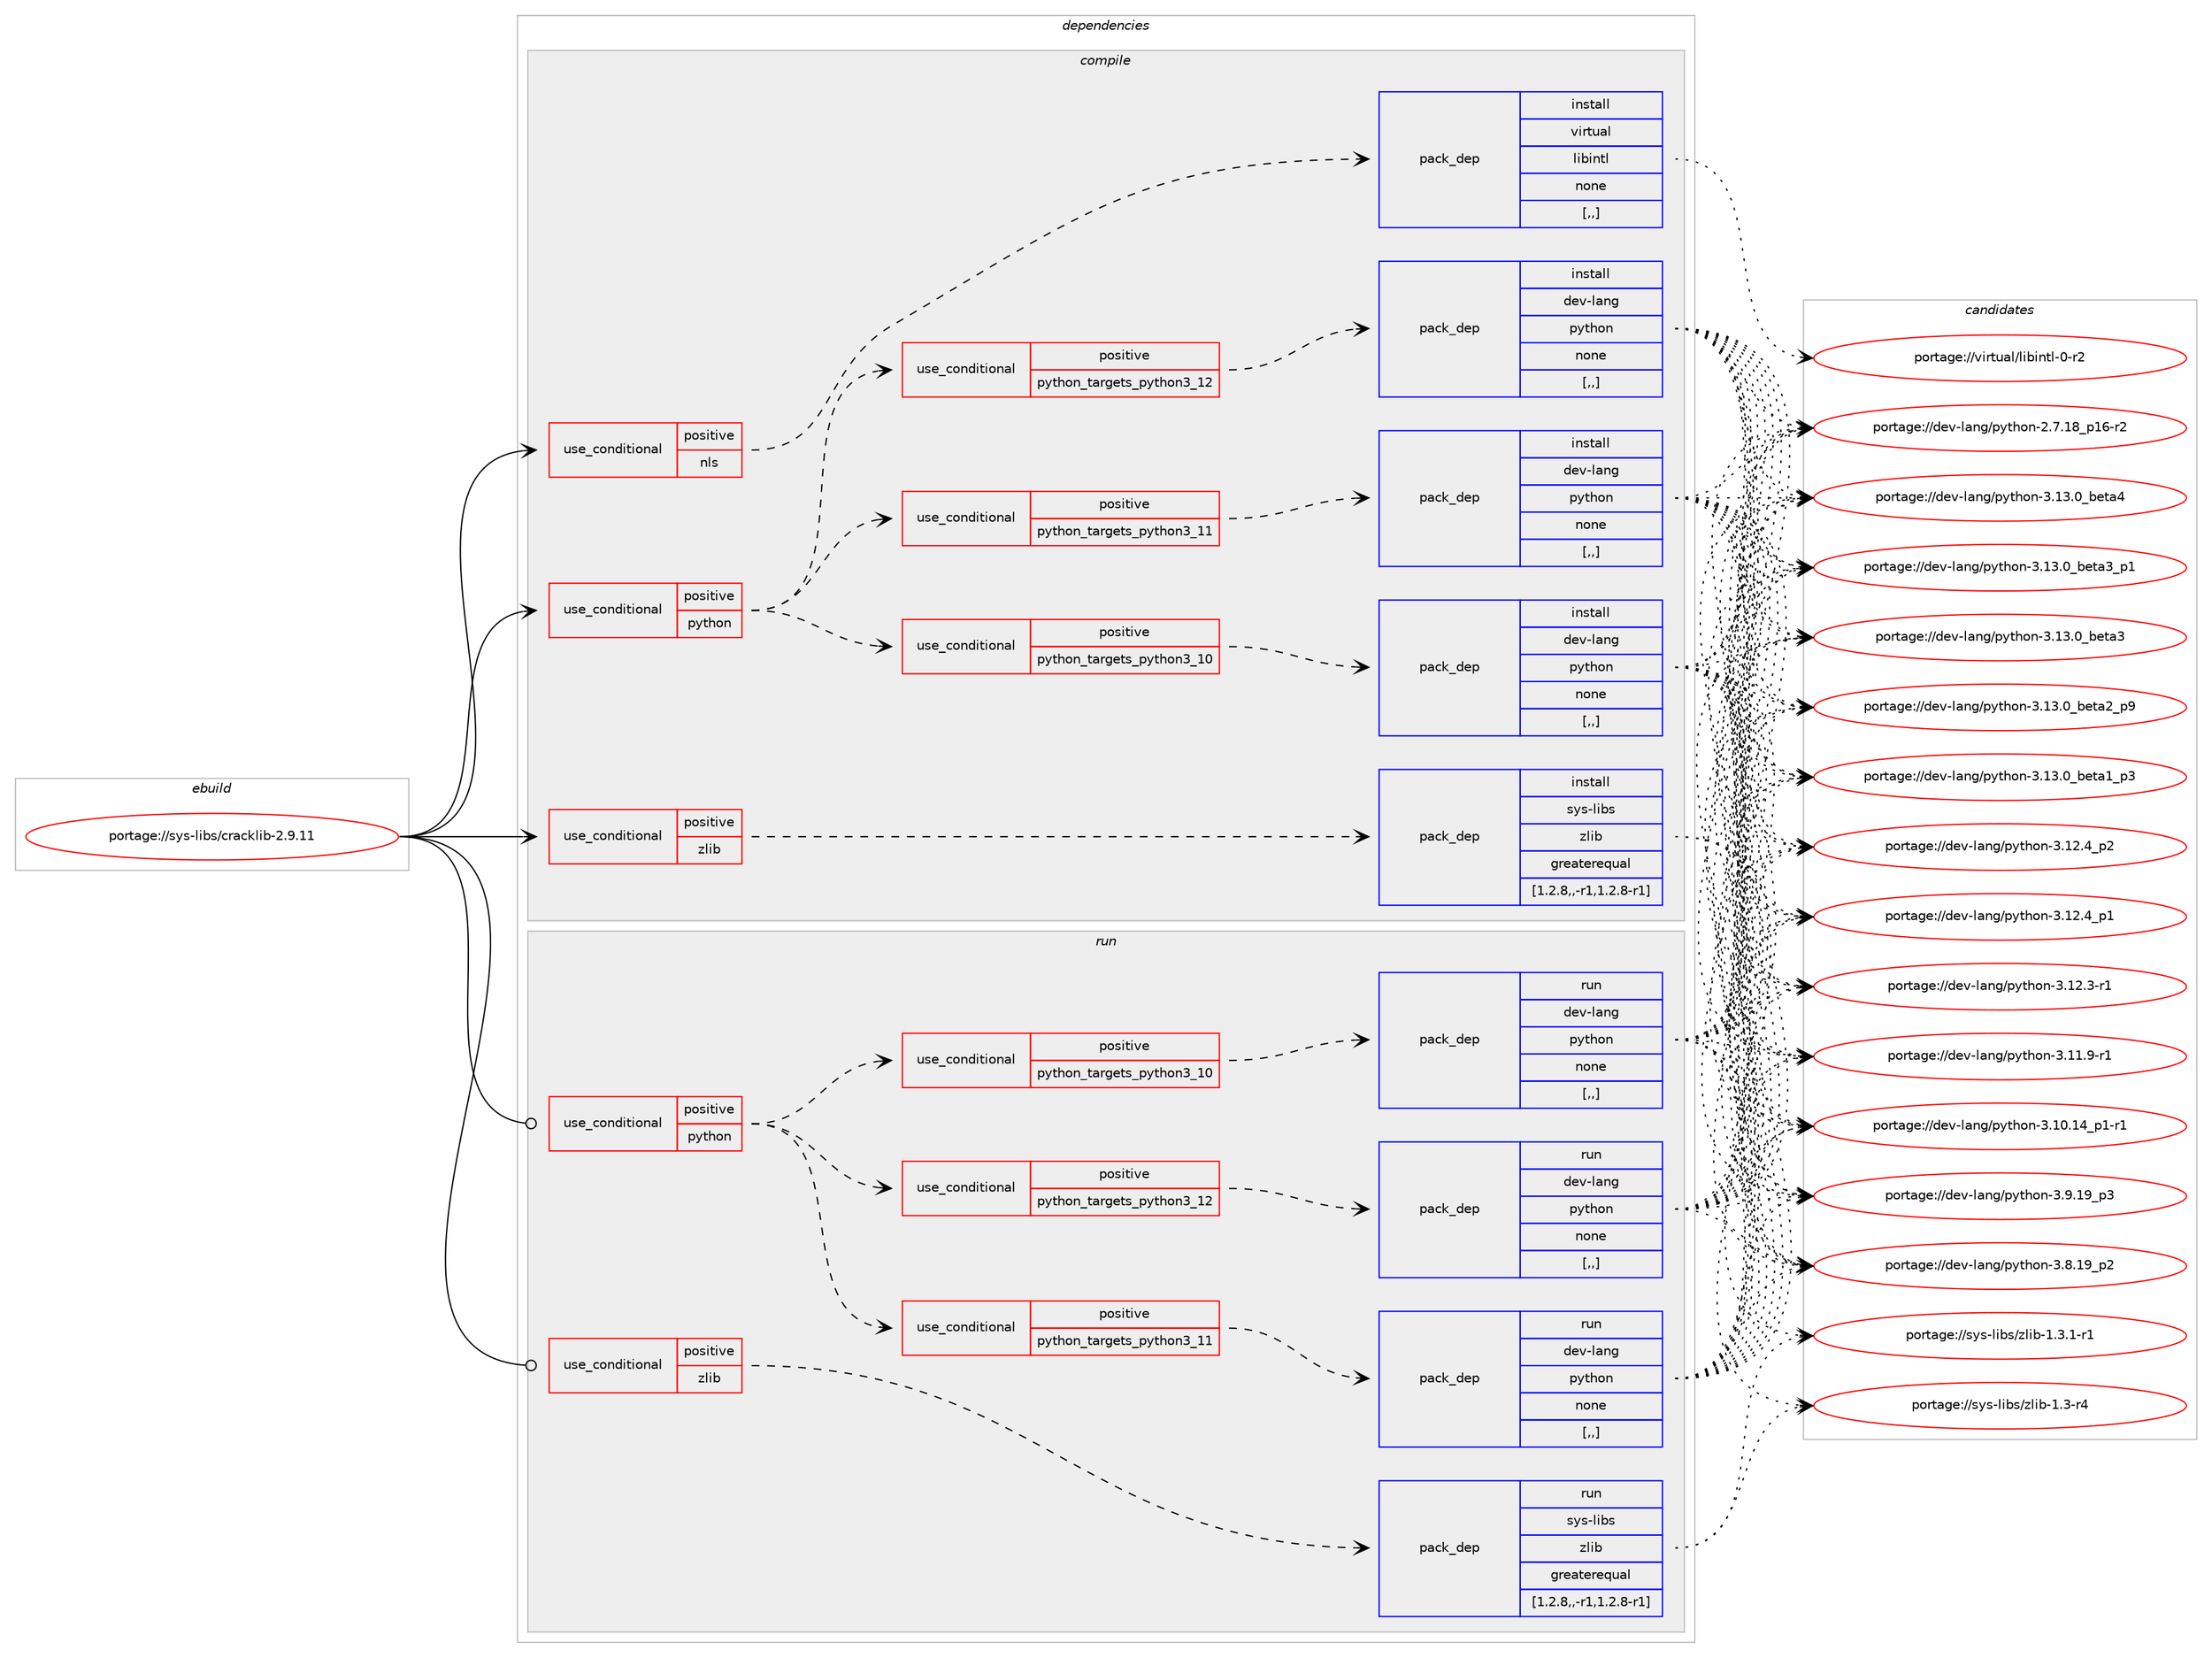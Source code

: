 digraph prolog {

# *************
# Graph options
# *************

newrank=true;
concentrate=true;
compound=true;
graph [rankdir=LR,fontname=Helvetica,fontsize=10,ranksep=1.5];#, ranksep=2.5, nodesep=0.2];
edge  [arrowhead=vee];
node  [fontname=Helvetica,fontsize=10];

# **********
# The ebuild
# **********

subgraph cluster_leftcol {
color=gray;
label=<<i>ebuild</i>>;
id [label="portage://sys-libs/cracklib-2.9.11", color=red, width=4, href="../sys-libs/cracklib-2.9.11.svg"];
}

# ****************
# The dependencies
# ****************

subgraph cluster_midcol {
color=gray;
label=<<i>dependencies</i>>;
subgraph cluster_compile {
fillcolor="#eeeeee";
style=filled;
label=<<i>compile</i>>;
subgraph cond116912 {
dependency439418 [label=<<TABLE BORDER="0" CELLBORDER="1" CELLSPACING="0" CELLPADDING="4"><TR><TD ROWSPAN="3" CELLPADDING="10">use_conditional</TD></TR><TR><TD>positive</TD></TR><TR><TD>nls</TD></TR></TABLE>>, shape=none, color=red];
subgraph pack319511 {
dependency439419 [label=<<TABLE BORDER="0" CELLBORDER="1" CELLSPACING="0" CELLPADDING="4" WIDTH="220"><TR><TD ROWSPAN="6" CELLPADDING="30">pack_dep</TD></TR><TR><TD WIDTH="110">install</TD></TR><TR><TD>virtual</TD></TR><TR><TD>libintl</TD></TR><TR><TD>none</TD></TR><TR><TD>[,,]</TD></TR></TABLE>>, shape=none, color=blue];
}
dependency439418:e -> dependency439419:w [weight=20,style="dashed",arrowhead="vee"];
}
id:e -> dependency439418:w [weight=20,style="solid",arrowhead="vee"];
subgraph cond116913 {
dependency439420 [label=<<TABLE BORDER="0" CELLBORDER="1" CELLSPACING="0" CELLPADDING="4"><TR><TD ROWSPAN="3" CELLPADDING="10">use_conditional</TD></TR><TR><TD>positive</TD></TR><TR><TD>python</TD></TR></TABLE>>, shape=none, color=red];
subgraph cond116914 {
dependency439421 [label=<<TABLE BORDER="0" CELLBORDER="1" CELLSPACING="0" CELLPADDING="4"><TR><TD ROWSPAN="3" CELLPADDING="10">use_conditional</TD></TR><TR><TD>positive</TD></TR><TR><TD>python_targets_python3_10</TD></TR></TABLE>>, shape=none, color=red];
subgraph pack319512 {
dependency439422 [label=<<TABLE BORDER="0" CELLBORDER="1" CELLSPACING="0" CELLPADDING="4" WIDTH="220"><TR><TD ROWSPAN="6" CELLPADDING="30">pack_dep</TD></TR><TR><TD WIDTH="110">install</TD></TR><TR><TD>dev-lang</TD></TR><TR><TD>python</TD></TR><TR><TD>none</TD></TR><TR><TD>[,,]</TD></TR></TABLE>>, shape=none, color=blue];
}
dependency439421:e -> dependency439422:w [weight=20,style="dashed",arrowhead="vee"];
}
dependency439420:e -> dependency439421:w [weight=20,style="dashed",arrowhead="vee"];
subgraph cond116915 {
dependency439423 [label=<<TABLE BORDER="0" CELLBORDER="1" CELLSPACING="0" CELLPADDING="4"><TR><TD ROWSPAN="3" CELLPADDING="10">use_conditional</TD></TR><TR><TD>positive</TD></TR><TR><TD>python_targets_python3_11</TD></TR></TABLE>>, shape=none, color=red];
subgraph pack319513 {
dependency439424 [label=<<TABLE BORDER="0" CELLBORDER="1" CELLSPACING="0" CELLPADDING="4" WIDTH="220"><TR><TD ROWSPAN="6" CELLPADDING="30">pack_dep</TD></TR><TR><TD WIDTH="110">install</TD></TR><TR><TD>dev-lang</TD></TR><TR><TD>python</TD></TR><TR><TD>none</TD></TR><TR><TD>[,,]</TD></TR></TABLE>>, shape=none, color=blue];
}
dependency439423:e -> dependency439424:w [weight=20,style="dashed",arrowhead="vee"];
}
dependency439420:e -> dependency439423:w [weight=20,style="dashed",arrowhead="vee"];
subgraph cond116916 {
dependency439425 [label=<<TABLE BORDER="0" CELLBORDER="1" CELLSPACING="0" CELLPADDING="4"><TR><TD ROWSPAN="3" CELLPADDING="10">use_conditional</TD></TR><TR><TD>positive</TD></TR><TR><TD>python_targets_python3_12</TD></TR></TABLE>>, shape=none, color=red];
subgraph pack319514 {
dependency439426 [label=<<TABLE BORDER="0" CELLBORDER="1" CELLSPACING="0" CELLPADDING="4" WIDTH="220"><TR><TD ROWSPAN="6" CELLPADDING="30">pack_dep</TD></TR><TR><TD WIDTH="110">install</TD></TR><TR><TD>dev-lang</TD></TR><TR><TD>python</TD></TR><TR><TD>none</TD></TR><TR><TD>[,,]</TD></TR></TABLE>>, shape=none, color=blue];
}
dependency439425:e -> dependency439426:w [weight=20,style="dashed",arrowhead="vee"];
}
dependency439420:e -> dependency439425:w [weight=20,style="dashed",arrowhead="vee"];
}
id:e -> dependency439420:w [weight=20,style="solid",arrowhead="vee"];
subgraph cond116917 {
dependency439427 [label=<<TABLE BORDER="0" CELLBORDER="1" CELLSPACING="0" CELLPADDING="4"><TR><TD ROWSPAN="3" CELLPADDING="10">use_conditional</TD></TR><TR><TD>positive</TD></TR><TR><TD>zlib</TD></TR></TABLE>>, shape=none, color=red];
subgraph pack319515 {
dependency439428 [label=<<TABLE BORDER="0" CELLBORDER="1" CELLSPACING="0" CELLPADDING="4" WIDTH="220"><TR><TD ROWSPAN="6" CELLPADDING="30">pack_dep</TD></TR><TR><TD WIDTH="110">install</TD></TR><TR><TD>sys-libs</TD></TR><TR><TD>zlib</TD></TR><TR><TD>greaterequal</TD></TR><TR><TD>[1.2.8,,-r1,1.2.8-r1]</TD></TR></TABLE>>, shape=none, color=blue];
}
dependency439427:e -> dependency439428:w [weight=20,style="dashed",arrowhead="vee"];
}
id:e -> dependency439427:w [weight=20,style="solid",arrowhead="vee"];
}
subgraph cluster_compileandrun {
fillcolor="#eeeeee";
style=filled;
label=<<i>compile and run</i>>;
}
subgraph cluster_run {
fillcolor="#eeeeee";
style=filled;
label=<<i>run</i>>;
subgraph cond116918 {
dependency439429 [label=<<TABLE BORDER="0" CELLBORDER="1" CELLSPACING="0" CELLPADDING="4"><TR><TD ROWSPAN="3" CELLPADDING="10">use_conditional</TD></TR><TR><TD>positive</TD></TR><TR><TD>python</TD></TR></TABLE>>, shape=none, color=red];
subgraph cond116919 {
dependency439430 [label=<<TABLE BORDER="0" CELLBORDER="1" CELLSPACING="0" CELLPADDING="4"><TR><TD ROWSPAN="3" CELLPADDING="10">use_conditional</TD></TR><TR><TD>positive</TD></TR><TR><TD>python_targets_python3_10</TD></TR></TABLE>>, shape=none, color=red];
subgraph pack319516 {
dependency439431 [label=<<TABLE BORDER="0" CELLBORDER="1" CELLSPACING="0" CELLPADDING="4" WIDTH="220"><TR><TD ROWSPAN="6" CELLPADDING="30">pack_dep</TD></TR><TR><TD WIDTH="110">run</TD></TR><TR><TD>dev-lang</TD></TR><TR><TD>python</TD></TR><TR><TD>none</TD></TR><TR><TD>[,,]</TD></TR></TABLE>>, shape=none, color=blue];
}
dependency439430:e -> dependency439431:w [weight=20,style="dashed",arrowhead="vee"];
}
dependency439429:e -> dependency439430:w [weight=20,style="dashed",arrowhead="vee"];
subgraph cond116920 {
dependency439432 [label=<<TABLE BORDER="0" CELLBORDER="1" CELLSPACING="0" CELLPADDING="4"><TR><TD ROWSPAN="3" CELLPADDING="10">use_conditional</TD></TR><TR><TD>positive</TD></TR><TR><TD>python_targets_python3_11</TD></TR></TABLE>>, shape=none, color=red];
subgraph pack319517 {
dependency439433 [label=<<TABLE BORDER="0" CELLBORDER="1" CELLSPACING="0" CELLPADDING="4" WIDTH="220"><TR><TD ROWSPAN="6" CELLPADDING="30">pack_dep</TD></TR><TR><TD WIDTH="110">run</TD></TR><TR><TD>dev-lang</TD></TR><TR><TD>python</TD></TR><TR><TD>none</TD></TR><TR><TD>[,,]</TD></TR></TABLE>>, shape=none, color=blue];
}
dependency439432:e -> dependency439433:w [weight=20,style="dashed",arrowhead="vee"];
}
dependency439429:e -> dependency439432:w [weight=20,style="dashed",arrowhead="vee"];
subgraph cond116921 {
dependency439434 [label=<<TABLE BORDER="0" CELLBORDER="1" CELLSPACING="0" CELLPADDING="4"><TR><TD ROWSPAN="3" CELLPADDING="10">use_conditional</TD></TR><TR><TD>positive</TD></TR><TR><TD>python_targets_python3_12</TD></TR></TABLE>>, shape=none, color=red];
subgraph pack319518 {
dependency439435 [label=<<TABLE BORDER="0" CELLBORDER="1" CELLSPACING="0" CELLPADDING="4" WIDTH="220"><TR><TD ROWSPAN="6" CELLPADDING="30">pack_dep</TD></TR><TR><TD WIDTH="110">run</TD></TR><TR><TD>dev-lang</TD></TR><TR><TD>python</TD></TR><TR><TD>none</TD></TR><TR><TD>[,,]</TD></TR></TABLE>>, shape=none, color=blue];
}
dependency439434:e -> dependency439435:w [weight=20,style="dashed",arrowhead="vee"];
}
dependency439429:e -> dependency439434:w [weight=20,style="dashed",arrowhead="vee"];
}
id:e -> dependency439429:w [weight=20,style="solid",arrowhead="odot"];
subgraph cond116922 {
dependency439436 [label=<<TABLE BORDER="0" CELLBORDER="1" CELLSPACING="0" CELLPADDING="4"><TR><TD ROWSPAN="3" CELLPADDING="10">use_conditional</TD></TR><TR><TD>positive</TD></TR><TR><TD>zlib</TD></TR></TABLE>>, shape=none, color=red];
subgraph pack319519 {
dependency439437 [label=<<TABLE BORDER="0" CELLBORDER="1" CELLSPACING="0" CELLPADDING="4" WIDTH="220"><TR><TD ROWSPAN="6" CELLPADDING="30">pack_dep</TD></TR><TR><TD WIDTH="110">run</TD></TR><TR><TD>sys-libs</TD></TR><TR><TD>zlib</TD></TR><TR><TD>greaterequal</TD></TR><TR><TD>[1.2.8,,-r1,1.2.8-r1]</TD></TR></TABLE>>, shape=none, color=blue];
}
dependency439436:e -> dependency439437:w [weight=20,style="dashed",arrowhead="vee"];
}
id:e -> dependency439436:w [weight=20,style="solid",arrowhead="odot"];
}
}

# **************
# The candidates
# **************

subgraph cluster_choices {
rank=same;
color=gray;
label=<<i>candidates</i>>;

subgraph choice319511 {
color=black;
nodesep=1;
choice11810511411611797108471081059810511011610845484511450 [label="portage://virtual/libintl-0-r2", color=red, width=4,href="../virtual/libintl-0-r2.svg"];
dependency439419:e -> choice11810511411611797108471081059810511011610845484511450:w [style=dotted,weight="100"];
}
subgraph choice319512 {
color=black;
nodesep=1;
choice1001011184510897110103471121211161041111104551464951464895981011169752 [label="portage://dev-lang/python-3.13.0_beta4", color=red, width=4,href="../dev-lang/python-3.13.0_beta4.svg"];
choice10010111845108971101034711212111610411111045514649514648959810111697519511249 [label="portage://dev-lang/python-3.13.0_beta3_p1", color=red, width=4,href="../dev-lang/python-3.13.0_beta3_p1.svg"];
choice1001011184510897110103471121211161041111104551464951464895981011169751 [label="portage://dev-lang/python-3.13.0_beta3", color=red, width=4,href="../dev-lang/python-3.13.0_beta3.svg"];
choice10010111845108971101034711212111610411111045514649514648959810111697509511257 [label="portage://dev-lang/python-3.13.0_beta2_p9", color=red, width=4,href="../dev-lang/python-3.13.0_beta2_p9.svg"];
choice10010111845108971101034711212111610411111045514649514648959810111697499511251 [label="portage://dev-lang/python-3.13.0_beta1_p3", color=red, width=4,href="../dev-lang/python-3.13.0_beta1_p3.svg"];
choice100101118451089711010347112121116104111110455146495046529511250 [label="portage://dev-lang/python-3.12.4_p2", color=red, width=4,href="../dev-lang/python-3.12.4_p2.svg"];
choice100101118451089711010347112121116104111110455146495046529511249 [label="portage://dev-lang/python-3.12.4_p1", color=red, width=4,href="../dev-lang/python-3.12.4_p1.svg"];
choice100101118451089711010347112121116104111110455146495046514511449 [label="portage://dev-lang/python-3.12.3-r1", color=red, width=4,href="../dev-lang/python-3.12.3-r1.svg"];
choice100101118451089711010347112121116104111110455146494946574511449 [label="portage://dev-lang/python-3.11.9-r1", color=red, width=4,href="../dev-lang/python-3.11.9-r1.svg"];
choice100101118451089711010347112121116104111110455146494846495295112494511449 [label="portage://dev-lang/python-3.10.14_p1-r1", color=red, width=4,href="../dev-lang/python-3.10.14_p1-r1.svg"];
choice100101118451089711010347112121116104111110455146574649579511251 [label="portage://dev-lang/python-3.9.19_p3", color=red, width=4,href="../dev-lang/python-3.9.19_p3.svg"];
choice100101118451089711010347112121116104111110455146564649579511250 [label="portage://dev-lang/python-3.8.19_p2", color=red, width=4,href="../dev-lang/python-3.8.19_p2.svg"];
choice100101118451089711010347112121116104111110455046554649569511249544511450 [label="portage://dev-lang/python-2.7.18_p16-r2", color=red, width=4,href="../dev-lang/python-2.7.18_p16-r2.svg"];
dependency439422:e -> choice1001011184510897110103471121211161041111104551464951464895981011169752:w [style=dotted,weight="100"];
dependency439422:e -> choice10010111845108971101034711212111610411111045514649514648959810111697519511249:w [style=dotted,weight="100"];
dependency439422:e -> choice1001011184510897110103471121211161041111104551464951464895981011169751:w [style=dotted,weight="100"];
dependency439422:e -> choice10010111845108971101034711212111610411111045514649514648959810111697509511257:w [style=dotted,weight="100"];
dependency439422:e -> choice10010111845108971101034711212111610411111045514649514648959810111697499511251:w [style=dotted,weight="100"];
dependency439422:e -> choice100101118451089711010347112121116104111110455146495046529511250:w [style=dotted,weight="100"];
dependency439422:e -> choice100101118451089711010347112121116104111110455146495046529511249:w [style=dotted,weight="100"];
dependency439422:e -> choice100101118451089711010347112121116104111110455146495046514511449:w [style=dotted,weight="100"];
dependency439422:e -> choice100101118451089711010347112121116104111110455146494946574511449:w [style=dotted,weight="100"];
dependency439422:e -> choice100101118451089711010347112121116104111110455146494846495295112494511449:w [style=dotted,weight="100"];
dependency439422:e -> choice100101118451089711010347112121116104111110455146574649579511251:w [style=dotted,weight="100"];
dependency439422:e -> choice100101118451089711010347112121116104111110455146564649579511250:w [style=dotted,weight="100"];
dependency439422:e -> choice100101118451089711010347112121116104111110455046554649569511249544511450:w [style=dotted,weight="100"];
}
subgraph choice319513 {
color=black;
nodesep=1;
choice1001011184510897110103471121211161041111104551464951464895981011169752 [label="portage://dev-lang/python-3.13.0_beta4", color=red, width=4,href="../dev-lang/python-3.13.0_beta4.svg"];
choice10010111845108971101034711212111610411111045514649514648959810111697519511249 [label="portage://dev-lang/python-3.13.0_beta3_p1", color=red, width=4,href="../dev-lang/python-3.13.0_beta3_p1.svg"];
choice1001011184510897110103471121211161041111104551464951464895981011169751 [label="portage://dev-lang/python-3.13.0_beta3", color=red, width=4,href="../dev-lang/python-3.13.0_beta3.svg"];
choice10010111845108971101034711212111610411111045514649514648959810111697509511257 [label="portage://dev-lang/python-3.13.0_beta2_p9", color=red, width=4,href="../dev-lang/python-3.13.0_beta2_p9.svg"];
choice10010111845108971101034711212111610411111045514649514648959810111697499511251 [label="portage://dev-lang/python-3.13.0_beta1_p3", color=red, width=4,href="../dev-lang/python-3.13.0_beta1_p3.svg"];
choice100101118451089711010347112121116104111110455146495046529511250 [label="portage://dev-lang/python-3.12.4_p2", color=red, width=4,href="../dev-lang/python-3.12.4_p2.svg"];
choice100101118451089711010347112121116104111110455146495046529511249 [label="portage://dev-lang/python-3.12.4_p1", color=red, width=4,href="../dev-lang/python-3.12.4_p1.svg"];
choice100101118451089711010347112121116104111110455146495046514511449 [label="portage://dev-lang/python-3.12.3-r1", color=red, width=4,href="../dev-lang/python-3.12.3-r1.svg"];
choice100101118451089711010347112121116104111110455146494946574511449 [label="portage://dev-lang/python-3.11.9-r1", color=red, width=4,href="../dev-lang/python-3.11.9-r1.svg"];
choice100101118451089711010347112121116104111110455146494846495295112494511449 [label="portage://dev-lang/python-3.10.14_p1-r1", color=red, width=4,href="../dev-lang/python-3.10.14_p1-r1.svg"];
choice100101118451089711010347112121116104111110455146574649579511251 [label="portage://dev-lang/python-3.9.19_p3", color=red, width=4,href="../dev-lang/python-3.9.19_p3.svg"];
choice100101118451089711010347112121116104111110455146564649579511250 [label="portage://dev-lang/python-3.8.19_p2", color=red, width=4,href="../dev-lang/python-3.8.19_p2.svg"];
choice100101118451089711010347112121116104111110455046554649569511249544511450 [label="portage://dev-lang/python-2.7.18_p16-r2", color=red, width=4,href="../dev-lang/python-2.7.18_p16-r2.svg"];
dependency439424:e -> choice1001011184510897110103471121211161041111104551464951464895981011169752:w [style=dotted,weight="100"];
dependency439424:e -> choice10010111845108971101034711212111610411111045514649514648959810111697519511249:w [style=dotted,weight="100"];
dependency439424:e -> choice1001011184510897110103471121211161041111104551464951464895981011169751:w [style=dotted,weight="100"];
dependency439424:e -> choice10010111845108971101034711212111610411111045514649514648959810111697509511257:w [style=dotted,weight="100"];
dependency439424:e -> choice10010111845108971101034711212111610411111045514649514648959810111697499511251:w [style=dotted,weight="100"];
dependency439424:e -> choice100101118451089711010347112121116104111110455146495046529511250:w [style=dotted,weight="100"];
dependency439424:e -> choice100101118451089711010347112121116104111110455146495046529511249:w [style=dotted,weight="100"];
dependency439424:e -> choice100101118451089711010347112121116104111110455146495046514511449:w [style=dotted,weight="100"];
dependency439424:e -> choice100101118451089711010347112121116104111110455146494946574511449:w [style=dotted,weight="100"];
dependency439424:e -> choice100101118451089711010347112121116104111110455146494846495295112494511449:w [style=dotted,weight="100"];
dependency439424:e -> choice100101118451089711010347112121116104111110455146574649579511251:w [style=dotted,weight="100"];
dependency439424:e -> choice100101118451089711010347112121116104111110455146564649579511250:w [style=dotted,weight="100"];
dependency439424:e -> choice100101118451089711010347112121116104111110455046554649569511249544511450:w [style=dotted,weight="100"];
}
subgraph choice319514 {
color=black;
nodesep=1;
choice1001011184510897110103471121211161041111104551464951464895981011169752 [label="portage://dev-lang/python-3.13.0_beta4", color=red, width=4,href="../dev-lang/python-3.13.0_beta4.svg"];
choice10010111845108971101034711212111610411111045514649514648959810111697519511249 [label="portage://dev-lang/python-3.13.0_beta3_p1", color=red, width=4,href="../dev-lang/python-3.13.0_beta3_p1.svg"];
choice1001011184510897110103471121211161041111104551464951464895981011169751 [label="portage://dev-lang/python-3.13.0_beta3", color=red, width=4,href="../dev-lang/python-3.13.0_beta3.svg"];
choice10010111845108971101034711212111610411111045514649514648959810111697509511257 [label="portage://dev-lang/python-3.13.0_beta2_p9", color=red, width=4,href="../dev-lang/python-3.13.0_beta2_p9.svg"];
choice10010111845108971101034711212111610411111045514649514648959810111697499511251 [label="portage://dev-lang/python-3.13.0_beta1_p3", color=red, width=4,href="../dev-lang/python-3.13.0_beta1_p3.svg"];
choice100101118451089711010347112121116104111110455146495046529511250 [label="portage://dev-lang/python-3.12.4_p2", color=red, width=4,href="../dev-lang/python-3.12.4_p2.svg"];
choice100101118451089711010347112121116104111110455146495046529511249 [label="portage://dev-lang/python-3.12.4_p1", color=red, width=4,href="../dev-lang/python-3.12.4_p1.svg"];
choice100101118451089711010347112121116104111110455146495046514511449 [label="portage://dev-lang/python-3.12.3-r1", color=red, width=4,href="../dev-lang/python-3.12.3-r1.svg"];
choice100101118451089711010347112121116104111110455146494946574511449 [label="portage://dev-lang/python-3.11.9-r1", color=red, width=4,href="../dev-lang/python-3.11.9-r1.svg"];
choice100101118451089711010347112121116104111110455146494846495295112494511449 [label="portage://dev-lang/python-3.10.14_p1-r1", color=red, width=4,href="../dev-lang/python-3.10.14_p1-r1.svg"];
choice100101118451089711010347112121116104111110455146574649579511251 [label="portage://dev-lang/python-3.9.19_p3", color=red, width=4,href="../dev-lang/python-3.9.19_p3.svg"];
choice100101118451089711010347112121116104111110455146564649579511250 [label="portage://dev-lang/python-3.8.19_p2", color=red, width=4,href="../dev-lang/python-3.8.19_p2.svg"];
choice100101118451089711010347112121116104111110455046554649569511249544511450 [label="portage://dev-lang/python-2.7.18_p16-r2", color=red, width=4,href="../dev-lang/python-2.7.18_p16-r2.svg"];
dependency439426:e -> choice1001011184510897110103471121211161041111104551464951464895981011169752:w [style=dotted,weight="100"];
dependency439426:e -> choice10010111845108971101034711212111610411111045514649514648959810111697519511249:w [style=dotted,weight="100"];
dependency439426:e -> choice1001011184510897110103471121211161041111104551464951464895981011169751:w [style=dotted,weight="100"];
dependency439426:e -> choice10010111845108971101034711212111610411111045514649514648959810111697509511257:w [style=dotted,weight="100"];
dependency439426:e -> choice10010111845108971101034711212111610411111045514649514648959810111697499511251:w [style=dotted,weight="100"];
dependency439426:e -> choice100101118451089711010347112121116104111110455146495046529511250:w [style=dotted,weight="100"];
dependency439426:e -> choice100101118451089711010347112121116104111110455146495046529511249:w [style=dotted,weight="100"];
dependency439426:e -> choice100101118451089711010347112121116104111110455146495046514511449:w [style=dotted,weight="100"];
dependency439426:e -> choice100101118451089711010347112121116104111110455146494946574511449:w [style=dotted,weight="100"];
dependency439426:e -> choice100101118451089711010347112121116104111110455146494846495295112494511449:w [style=dotted,weight="100"];
dependency439426:e -> choice100101118451089711010347112121116104111110455146574649579511251:w [style=dotted,weight="100"];
dependency439426:e -> choice100101118451089711010347112121116104111110455146564649579511250:w [style=dotted,weight="100"];
dependency439426:e -> choice100101118451089711010347112121116104111110455046554649569511249544511450:w [style=dotted,weight="100"];
}
subgraph choice319515 {
color=black;
nodesep=1;
choice115121115451081059811547122108105984549465146494511449 [label="portage://sys-libs/zlib-1.3.1-r1", color=red, width=4,href="../sys-libs/zlib-1.3.1-r1.svg"];
choice11512111545108105981154712210810598454946514511452 [label="portage://sys-libs/zlib-1.3-r4", color=red, width=4,href="../sys-libs/zlib-1.3-r4.svg"];
dependency439428:e -> choice115121115451081059811547122108105984549465146494511449:w [style=dotted,weight="100"];
dependency439428:e -> choice11512111545108105981154712210810598454946514511452:w [style=dotted,weight="100"];
}
subgraph choice319516 {
color=black;
nodesep=1;
choice1001011184510897110103471121211161041111104551464951464895981011169752 [label="portage://dev-lang/python-3.13.0_beta4", color=red, width=4,href="../dev-lang/python-3.13.0_beta4.svg"];
choice10010111845108971101034711212111610411111045514649514648959810111697519511249 [label="portage://dev-lang/python-3.13.0_beta3_p1", color=red, width=4,href="../dev-lang/python-3.13.0_beta3_p1.svg"];
choice1001011184510897110103471121211161041111104551464951464895981011169751 [label="portage://dev-lang/python-3.13.0_beta3", color=red, width=4,href="../dev-lang/python-3.13.0_beta3.svg"];
choice10010111845108971101034711212111610411111045514649514648959810111697509511257 [label="portage://dev-lang/python-3.13.0_beta2_p9", color=red, width=4,href="../dev-lang/python-3.13.0_beta2_p9.svg"];
choice10010111845108971101034711212111610411111045514649514648959810111697499511251 [label="portage://dev-lang/python-3.13.0_beta1_p3", color=red, width=4,href="../dev-lang/python-3.13.0_beta1_p3.svg"];
choice100101118451089711010347112121116104111110455146495046529511250 [label="portage://dev-lang/python-3.12.4_p2", color=red, width=4,href="../dev-lang/python-3.12.4_p2.svg"];
choice100101118451089711010347112121116104111110455146495046529511249 [label="portage://dev-lang/python-3.12.4_p1", color=red, width=4,href="../dev-lang/python-3.12.4_p1.svg"];
choice100101118451089711010347112121116104111110455146495046514511449 [label="portage://dev-lang/python-3.12.3-r1", color=red, width=4,href="../dev-lang/python-3.12.3-r1.svg"];
choice100101118451089711010347112121116104111110455146494946574511449 [label="portage://dev-lang/python-3.11.9-r1", color=red, width=4,href="../dev-lang/python-3.11.9-r1.svg"];
choice100101118451089711010347112121116104111110455146494846495295112494511449 [label="portage://dev-lang/python-3.10.14_p1-r1", color=red, width=4,href="../dev-lang/python-3.10.14_p1-r1.svg"];
choice100101118451089711010347112121116104111110455146574649579511251 [label="portage://dev-lang/python-3.9.19_p3", color=red, width=4,href="../dev-lang/python-3.9.19_p3.svg"];
choice100101118451089711010347112121116104111110455146564649579511250 [label="portage://dev-lang/python-3.8.19_p2", color=red, width=4,href="../dev-lang/python-3.8.19_p2.svg"];
choice100101118451089711010347112121116104111110455046554649569511249544511450 [label="portage://dev-lang/python-2.7.18_p16-r2", color=red, width=4,href="../dev-lang/python-2.7.18_p16-r2.svg"];
dependency439431:e -> choice1001011184510897110103471121211161041111104551464951464895981011169752:w [style=dotted,weight="100"];
dependency439431:e -> choice10010111845108971101034711212111610411111045514649514648959810111697519511249:w [style=dotted,weight="100"];
dependency439431:e -> choice1001011184510897110103471121211161041111104551464951464895981011169751:w [style=dotted,weight="100"];
dependency439431:e -> choice10010111845108971101034711212111610411111045514649514648959810111697509511257:w [style=dotted,weight="100"];
dependency439431:e -> choice10010111845108971101034711212111610411111045514649514648959810111697499511251:w [style=dotted,weight="100"];
dependency439431:e -> choice100101118451089711010347112121116104111110455146495046529511250:w [style=dotted,weight="100"];
dependency439431:e -> choice100101118451089711010347112121116104111110455146495046529511249:w [style=dotted,weight="100"];
dependency439431:e -> choice100101118451089711010347112121116104111110455146495046514511449:w [style=dotted,weight="100"];
dependency439431:e -> choice100101118451089711010347112121116104111110455146494946574511449:w [style=dotted,weight="100"];
dependency439431:e -> choice100101118451089711010347112121116104111110455146494846495295112494511449:w [style=dotted,weight="100"];
dependency439431:e -> choice100101118451089711010347112121116104111110455146574649579511251:w [style=dotted,weight="100"];
dependency439431:e -> choice100101118451089711010347112121116104111110455146564649579511250:w [style=dotted,weight="100"];
dependency439431:e -> choice100101118451089711010347112121116104111110455046554649569511249544511450:w [style=dotted,weight="100"];
}
subgraph choice319517 {
color=black;
nodesep=1;
choice1001011184510897110103471121211161041111104551464951464895981011169752 [label="portage://dev-lang/python-3.13.0_beta4", color=red, width=4,href="../dev-lang/python-3.13.0_beta4.svg"];
choice10010111845108971101034711212111610411111045514649514648959810111697519511249 [label="portage://dev-lang/python-3.13.0_beta3_p1", color=red, width=4,href="../dev-lang/python-3.13.0_beta3_p1.svg"];
choice1001011184510897110103471121211161041111104551464951464895981011169751 [label="portage://dev-lang/python-3.13.0_beta3", color=red, width=4,href="../dev-lang/python-3.13.0_beta3.svg"];
choice10010111845108971101034711212111610411111045514649514648959810111697509511257 [label="portage://dev-lang/python-3.13.0_beta2_p9", color=red, width=4,href="../dev-lang/python-3.13.0_beta2_p9.svg"];
choice10010111845108971101034711212111610411111045514649514648959810111697499511251 [label="portage://dev-lang/python-3.13.0_beta1_p3", color=red, width=4,href="../dev-lang/python-3.13.0_beta1_p3.svg"];
choice100101118451089711010347112121116104111110455146495046529511250 [label="portage://dev-lang/python-3.12.4_p2", color=red, width=4,href="../dev-lang/python-3.12.4_p2.svg"];
choice100101118451089711010347112121116104111110455146495046529511249 [label="portage://dev-lang/python-3.12.4_p1", color=red, width=4,href="../dev-lang/python-3.12.4_p1.svg"];
choice100101118451089711010347112121116104111110455146495046514511449 [label="portage://dev-lang/python-3.12.3-r1", color=red, width=4,href="../dev-lang/python-3.12.3-r1.svg"];
choice100101118451089711010347112121116104111110455146494946574511449 [label="portage://dev-lang/python-3.11.9-r1", color=red, width=4,href="../dev-lang/python-3.11.9-r1.svg"];
choice100101118451089711010347112121116104111110455146494846495295112494511449 [label="portage://dev-lang/python-3.10.14_p1-r1", color=red, width=4,href="../dev-lang/python-3.10.14_p1-r1.svg"];
choice100101118451089711010347112121116104111110455146574649579511251 [label="portage://dev-lang/python-3.9.19_p3", color=red, width=4,href="../dev-lang/python-3.9.19_p3.svg"];
choice100101118451089711010347112121116104111110455146564649579511250 [label="portage://dev-lang/python-3.8.19_p2", color=red, width=4,href="../dev-lang/python-3.8.19_p2.svg"];
choice100101118451089711010347112121116104111110455046554649569511249544511450 [label="portage://dev-lang/python-2.7.18_p16-r2", color=red, width=4,href="../dev-lang/python-2.7.18_p16-r2.svg"];
dependency439433:e -> choice1001011184510897110103471121211161041111104551464951464895981011169752:w [style=dotted,weight="100"];
dependency439433:e -> choice10010111845108971101034711212111610411111045514649514648959810111697519511249:w [style=dotted,weight="100"];
dependency439433:e -> choice1001011184510897110103471121211161041111104551464951464895981011169751:w [style=dotted,weight="100"];
dependency439433:e -> choice10010111845108971101034711212111610411111045514649514648959810111697509511257:w [style=dotted,weight="100"];
dependency439433:e -> choice10010111845108971101034711212111610411111045514649514648959810111697499511251:w [style=dotted,weight="100"];
dependency439433:e -> choice100101118451089711010347112121116104111110455146495046529511250:w [style=dotted,weight="100"];
dependency439433:e -> choice100101118451089711010347112121116104111110455146495046529511249:w [style=dotted,weight="100"];
dependency439433:e -> choice100101118451089711010347112121116104111110455146495046514511449:w [style=dotted,weight="100"];
dependency439433:e -> choice100101118451089711010347112121116104111110455146494946574511449:w [style=dotted,weight="100"];
dependency439433:e -> choice100101118451089711010347112121116104111110455146494846495295112494511449:w [style=dotted,weight="100"];
dependency439433:e -> choice100101118451089711010347112121116104111110455146574649579511251:w [style=dotted,weight="100"];
dependency439433:e -> choice100101118451089711010347112121116104111110455146564649579511250:w [style=dotted,weight="100"];
dependency439433:e -> choice100101118451089711010347112121116104111110455046554649569511249544511450:w [style=dotted,weight="100"];
}
subgraph choice319518 {
color=black;
nodesep=1;
choice1001011184510897110103471121211161041111104551464951464895981011169752 [label="portage://dev-lang/python-3.13.0_beta4", color=red, width=4,href="../dev-lang/python-3.13.0_beta4.svg"];
choice10010111845108971101034711212111610411111045514649514648959810111697519511249 [label="portage://dev-lang/python-3.13.0_beta3_p1", color=red, width=4,href="../dev-lang/python-3.13.0_beta3_p1.svg"];
choice1001011184510897110103471121211161041111104551464951464895981011169751 [label="portage://dev-lang/python-3.13.0_beta3", color=red, width=4,href="../dev-lang/python-3.13.0_beta3.svg"];
choice10010111845108971101034711212111610411111045514649514648959810111697509511257 [label="portage://dev-lang/python-3.13.0_beta2_p9", color=red, width=4,href="../dev-lang/python-3.13.0_beta2_p9.svg"];
choice10010111845108971101034711212111610411111045514649514648959810111697499511251 [label="portage://dev-lang/python-3.13.0_beta1_p3", color=red, width=4,href="../dev-lang/python-3.13.0_beta1_p3.svg"];
choice100101118451089711010347112121116104111110455146495046529511250 [label="portage://dev-lang/python-3.12.4_p2", color=red, width=4,href="../dev-lang/python-3.12.4_p2.svg"];
choice100101118451089711010347112121116104111110455146495046529511249 [label="portage://dev-lang/python-3.12.4_p1", color=red, width=4,href="../dev-lang/python-3.12.4_p1.svg"];
choice100101118451089711010347112121116104111110455146495046514511449 [label="portage://dev-lang/python-3.12.3-r1", color=red, width=4,href="../dev-lang/python-3.12.3-r1.svg"];
choice100101118451089711010347112121116104111110455146494946574511449 [label="portage://dev-lang/python-3.11.9-r1", color=red, width=4,href="../dev-lang/python-3.11.9-r1.svg"];
choice100101118451089711010347112121116104111110455146494846495295112494511449 [label="portage://dev-lang/python-3.10.14_p1-r1", color=red, width=4,href="../dev-lang/python-3.10.14_p1-r1.svg"];
choice100101118451089711010347112121116104111110455146574649579511251 [label="portage://dev-lang/python-3.9.19_p3", color=red, width=4,href="../dev-lang/python-3.9.19_p3.svg"];
choice100101118451089711010347112121116104111110455146564649579511250 [label="portage://dev-lang/python-3.8.19_p2", color=red, width=4,href="../dev-lang/python-3.8.19_p2.svg"];
choice100101118451089711010347112121116104111110455046554649569511249544511450 [label="portage://dev-lang/python-2.7.18_p16-r2", color=red, width=4,href="../dev-lang/python-2.7.18_p16-r2.svg"];
dependency439435:e -> choice1001011184510897110103471121211161041111104551464951464895981011169752:w [style=dotted,weight="100"];
dependency439435:e -> choice10010111845108971101034711212111610411111045514649514648959810111697519511249:w [style=dotted,weight="100"];
dependency439435:e -> choice1001011184510897110103471121211161041111104551464951464895981011169751:w [style=dotted,weight="100"];
dependency439435:e -> choice10010111845108971101034711212111610411111045514649514648959810111697509511257:w [style=dotted,weight="100"];
dependency439435:e -> choice10010111845108971101034711212111610411111045514649514648959810111697499511251:w [style=dotted,weight="100"];
dependency439435:e -> choice100101118451089711010347112121116104111110455146495046529511250:w [style=dotted,weight="100"];
dependency439435:e -> choice100101118451089711010347112121116104111110455146495046529511249:w [style=dotted,weight="100"];
dependency439435:e -> choice100101118451089711010347112121116104111110455146495046514511449:w [style=dotted,weight="100"];
dependency439435:e -> choice100101118451089711010347112121116104111110455146494946574511449:w [style=dotted,weight="100"];
dependency439435:e -> choice100101118451089711010347112121116104111110455146494846495295112494511449:w [style=dotted,weight="100"];
dependency439435:e -> choice100101118451089711010347112121116104111110455146574649579511251:w [style=dotted,weight="100"];
dependency439435:e -> choice100101118451089711010347112121116104111110455146564649579511250:w [style=dotted,weight="100"];
dependency439435:e -> choice100101118451089711010347112121116104111110455046554649569511249544511450:w [style=dotted,weight="100"];
}
subgraph choice319519 {
color=black;
nodesep=1;
choice115121115451081059811547122108105984549465146494511449 [label="portage://sys-libs/zlib-1.3.1-r1", color=red, width=4,href="../sys-libs/zlib-1.3.1-r1.svg"];
choice11512111545108105981154712210810598454946514511452 [label="portage://sys-libs/zlib-1.3-r4", color=red, width=4,href="../sys-libs/zlib-1.3-r4.svg"];
dependency439437:e -> choice115121115451081059811547122108105984549465146494511449:w [style=dotted,weight="100"];
dependency439437:e -> choice11512111545108105981154712210810598454946514511452:w [style=dotted,weight="100"];
}
}

}
